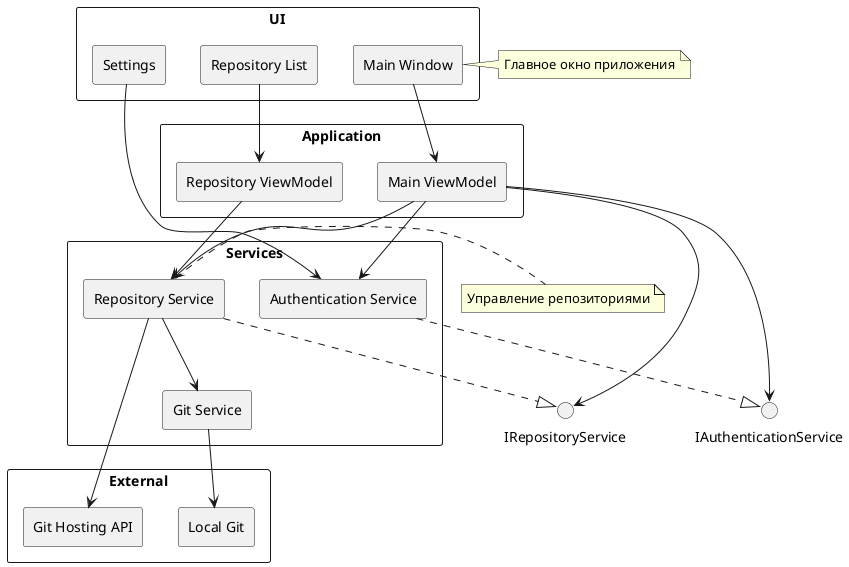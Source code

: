 @startuml
skinparam componentStyle rectangle
skinparam packageStyle rectangle

package "UI" {
    [Main Window] as MainWindow
    [Repository List] as RepoList
    [Settings] as Settings
}

package "Application" {
    [Main ViewModel] as MainVM
    [Repository ViewModel] as RepoVM
}

package "Services" {
    [Repository Service] as RepoService
    [Authentication Service] as AuthService
    [Git Service] as GitService
}

package "External" {
    [Git Hosting API] as GitHosting
    [Local Git] as LocalGit
}

' Основные связи
MainWindow --> MainVM
RepoList --> RepoVM
Settings --> AuthService

MainVM --> RepoService
MainVM --> AuthService
RepoVM --> RepoService

RepoService --> GitHosting
RepoService --> GitService
GitService --> LocalGit

' Интерфейсы
interface "IRepositoryService" as IRepoService
interface "IAuthenticationService" as IAuthService

RepoService ..|> IRepoService
AuthService ..|> IAuthService

MainVM --> IRepoService
MainVM --> IAuthService

note right of MainWindow
  Главное окно приложения
end note

note right of RepoService
  Управление репозиториями
end note

@enduml 